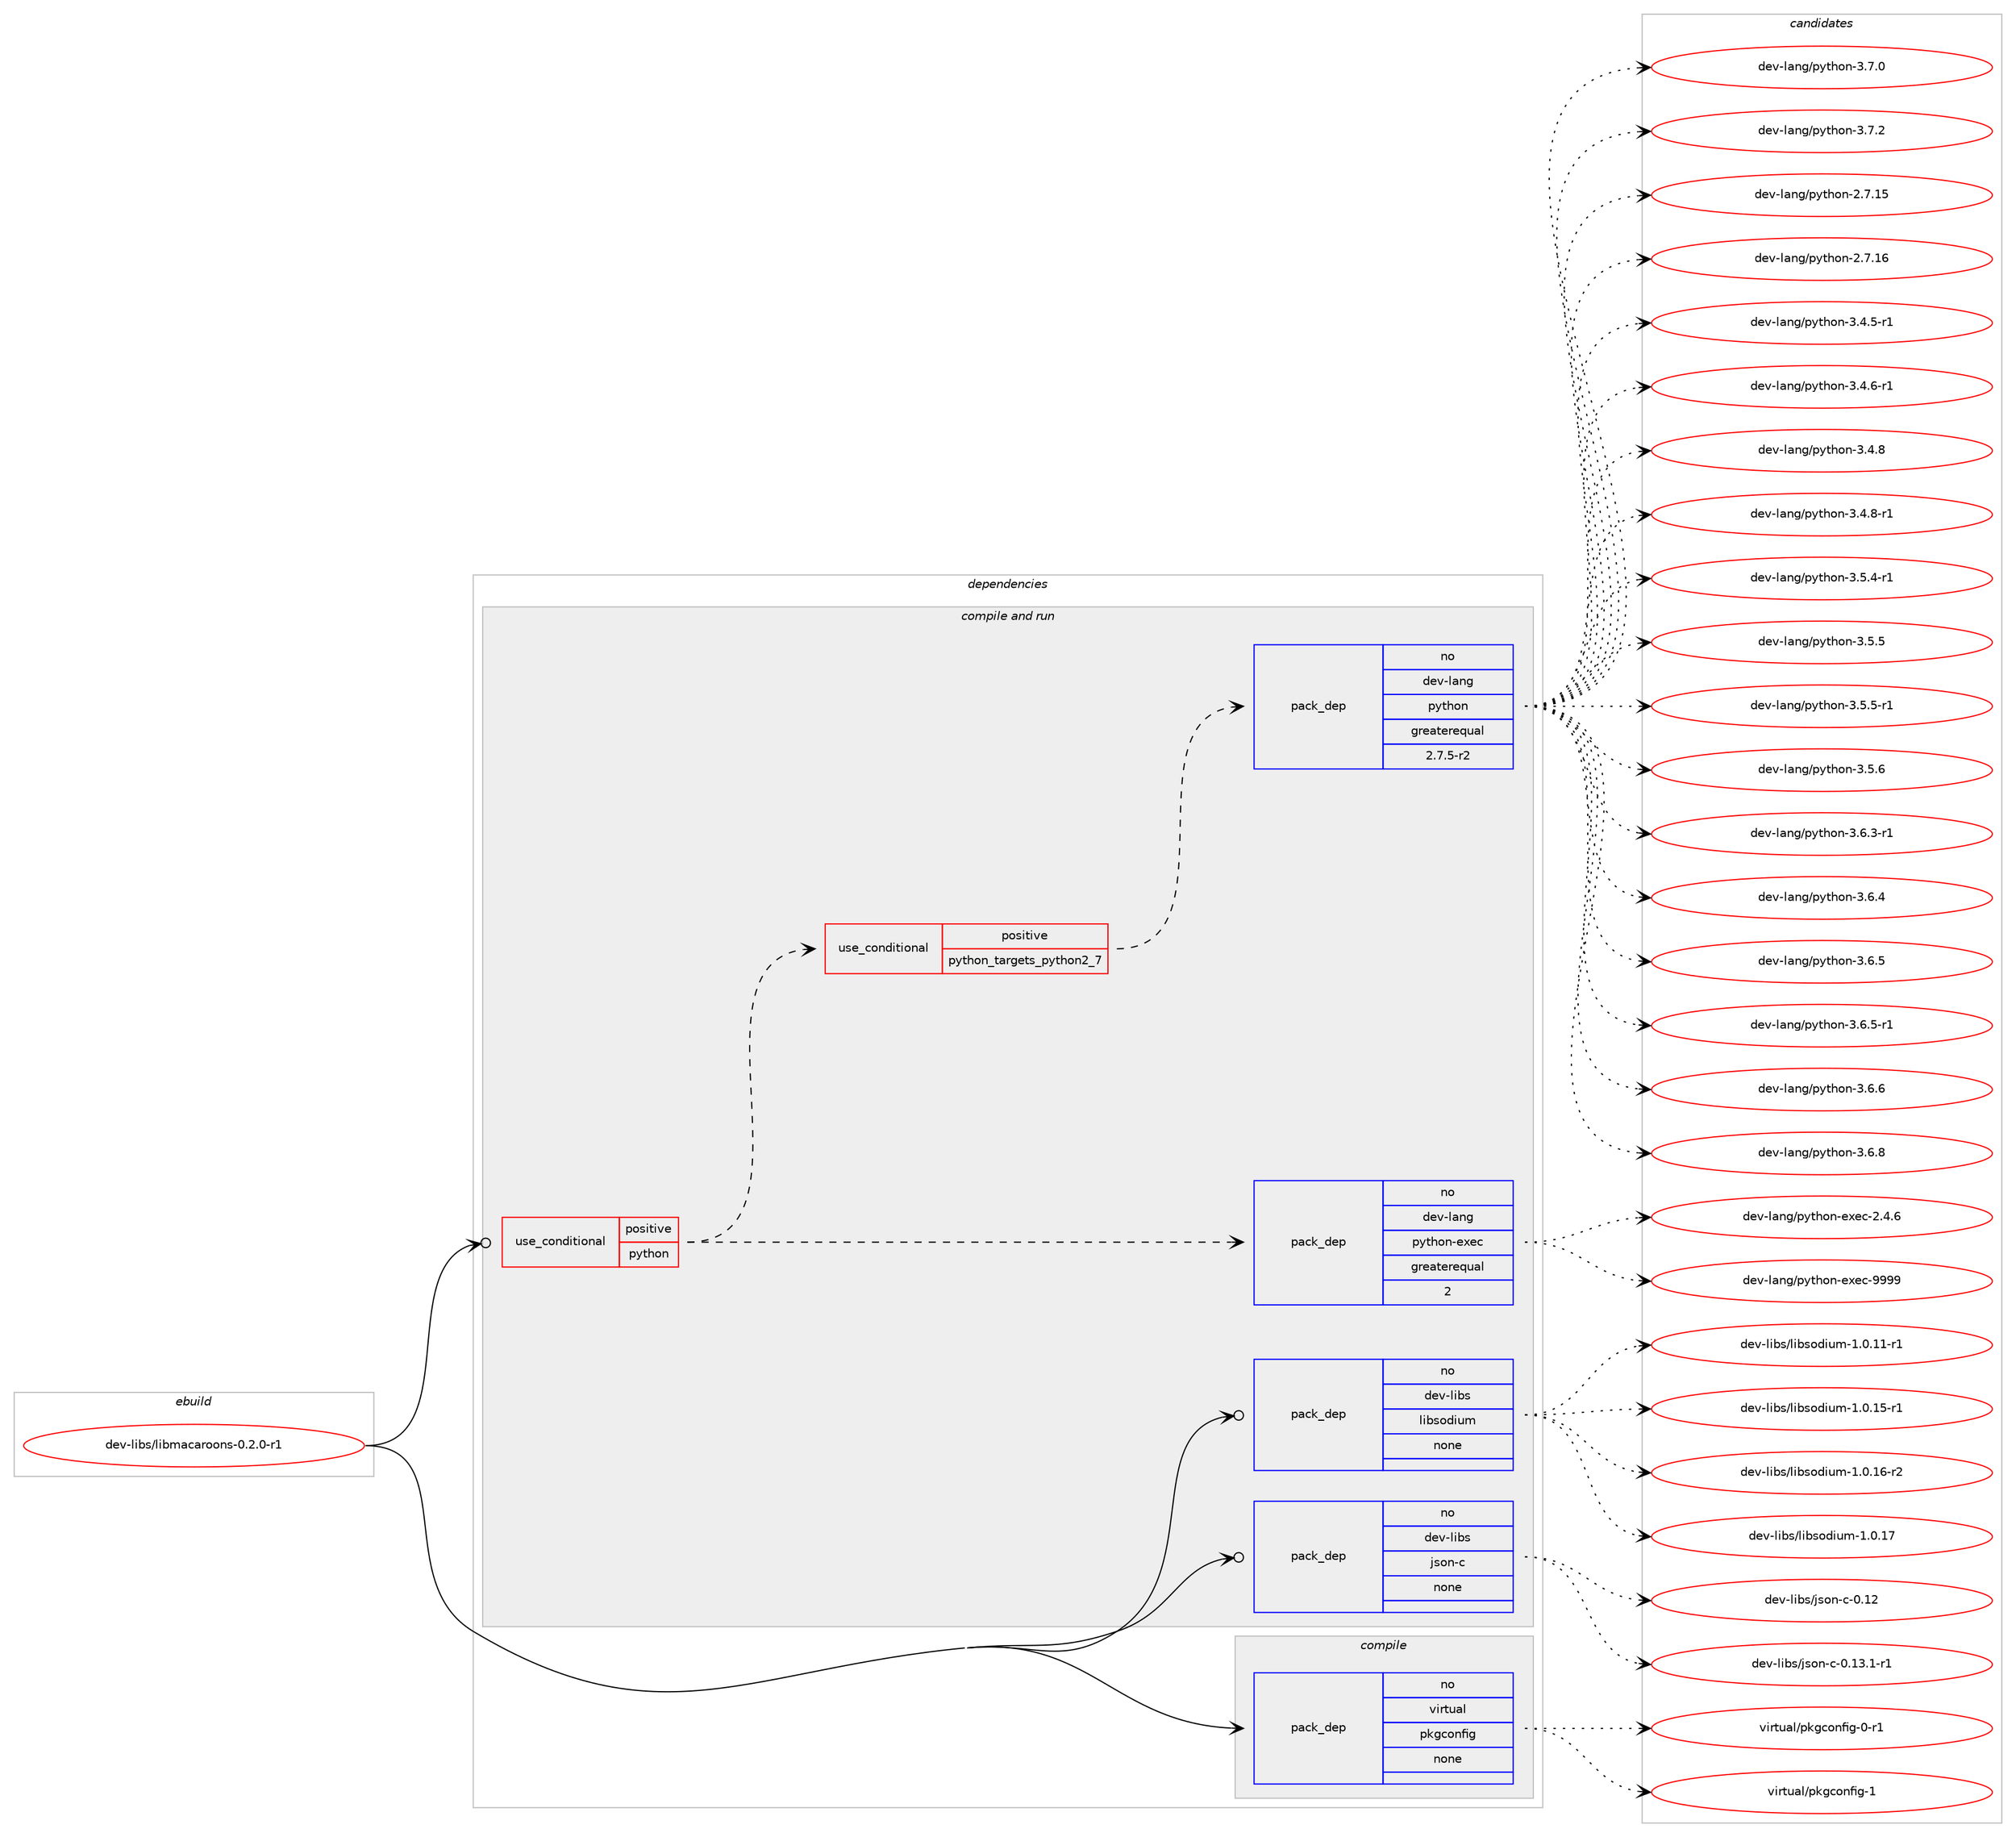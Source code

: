 digraph prolog {

# *************
# Graph options
# *************

newrank=true;
concentrate=true;
compound=true;
graph [rankdir=LR,fontname=Helvetica,fontsize=10,ranksep=1.5];#, ranksep=2.5, nodesep=0.2];
edge  [arrowhead=vee];
node  [fontname=Helvetica,fontsize=10];

# **********
# The ebuild
# **********

subgraph cluster_leftcol {
color=gray;
rank=same;
label=<<i>ebuild</i>>;
id [label="dev-libs/libmacaroons-0.2.0-r1", color=red, width=4, href="../dev-libs/libmacaroons-0.2.0-r1.svg"];
}

# ****************
# The dependencies
# ****************

subgraph cluster_midcol {
color=gray;
label=<<i>dependencies</i>>;
subgraph cluster_compile {
fillcolor="#eeeeee";
style=filled;
label=<<i>compile</i>>;
subgraph pack979721 {
dependency1368717 [label=<<TABLE BORDER="0" CELLBORDER="1" CELLSPACING="0" CELLPADDING="4" WIDTH="220"><TR><TD ROWSPAN="6" CELLPADDING="30">pack_dep</TD></TR><TR><TD WIDTH="110">no</TD></TR><TR><TD>virtual</TD></TR><TR><TD>pkgconfig</TD></TR><TR><TD>none</TD></TR><TR><TD></TD></TR></TABLE>>, shape=none, color=blue];
}
id:e -> dependency1368717:w [weight=20,style="solid",arrowhead="vee"];
}
subgraph cluster_compileandrun {
fillcolor="#eeeeee";
style=filled;
label=<<i>compile and run</i>>;
subgraph cond366145 {
dependency1368718 [label=<<TABLE BORDER="0" CELLBORDER="1" CELLSPACING="0" CELLPADDING="4"><TR><TD ROWSPAN="3" CELLPADDING="10">use_conditional</TD></TR><TR><TD>positive</TD></TR><TR><TD>python</TD></TR></TABLE>>, shape=none, color=red];
subgraph cond366146 {
dependency1368719 [label=<<TABLE BORDER="0" CELLBORDER="1" CELLSPACING="0" CELLPADDING="4"><TR><TD ROWSPAN="3" CELLPADDING="10">use_conditional</TD></TR><TR><TD>positive</TD></TR><TR><TD>python_targets_python2_7</TD></TR></TABLE>>, shape=none, color=red];
subgraph pack979722 {
dependency1368720 [label=<<TABLE BORDER="0" CELLBORDER="1" CELLSPACING="0" CELLPADDING="4" WIDTH="220"><TR><TD ROWSPAN="6" CELLPADDING="30">pack_dep</TD></TR><TR><TD WIDTH="110">no</TD></TR><TR><TD>dev-lang</TD></TR><TR><TD>python</TD></TR><TR><TD>greaterequal</TD></TR><TR><TD>2.7.5-r2</TD></TR></TABLE>>, shape=none, color=blue];
}
dependency1368719:e -> dependency1368720:w [weight=20,style="dashed",arrowhead="vee"];
}
dependency1368718:e -> dependency1368719:w [weight=20,style="dashed",arrowhead="vee"];
subgraph pack979723 {
dependency1368721 [label=<<TABLE BORDER="0" CELLBORDER="1" CELLSPACING="0" CELLPADDING="4" WIDTH="220"><TR><TD ROWSPAN="6" CELLPADDING="30">pack_dep</TD></TR><TR><TD WIDTH="110">no</TD></TR><TR><TD>dev-lang</TD></TR><TR><TD>python-exec</TD></TR><TR><TD>greaterequal</TD></TR><TR><TD>2</TD></TR></TABLE>>, shape=none, color=blue];
}
dependency1368718:e -> dependency1368721:w [weight=20,style="dashed",arrowhead="vee"];
}
id:e -> dependency1368718:w [weight=20,style="solid",arrowhead="odotvee"];
subgraph pack979724 {
dependency1368722 [label=<<TABLE BORDER="0" CELLBORDER="1" CELLSPACING="0" CELLPADDING="4" WIDTH="220"><TR><TD ROWSPAN="6" CELLPADDING="30">pack_dep</TD></TR><TR><TD WIDTH="110">no</TD></TR><TR><TD>dev-libs</TD></TR><TR><TD>json-c</TD></TR><TR><TD>none</TD></TR><TR><TD></TD></TR></TABLE>>, shape=none, color=blue];
}
id:e -> dependency1368722:w [weight=20,style="solid",arrowhead="odotvee"];
subgraph pack979725 {
dependency1368723 [label=<<TABLE BORDER="0" CELLBORDER="1" CELLSPACING="0" CELLPADDING="4" WIDTH="220"><TR><TD ROWSPAN="6" CELLPADDING="30">pack_dep</TD></TR><TR><TD WIDTH="110">no</TD></TR><TR><TD>dev-libs</TD></TR><TR><TD>libsodium</TD></TR><TR><TD>none</TD></TR><TR><TD></TD></TR></TABLE>>, shape=none, color=blue];
}
id:e -> dependency1368723:w [weight=20,style="solid",arrowhead="odotvee"];
}
subgraph cluster_run {
fillcolor="#eeeeee";
style=filled;
label=<<i>run</i>>;
}
}

# **************
# The candidates
# **************

subgraph cluster_choices {
rank=same;
color=gray;
label=<<i>candidates</i>>;

subgraph choice979721 {
color=black;
nodesep=1;
choice11810511411611797108471121071039911111010210510345484511449 [label="virtual/pkgconfig-0-r1", color=red, width=4,href="../virtual/pkgconfig-0-r1.svg"];
choice1181051141161179710847112107103991111101021051034549 [label="virtual/pkgconfig-1", color=red, width=4,href="../virtual/pkgconfig-1.svg"];
dependency1368717:e -> choice11810511411611797108471121071039911111010210510345484511449:w [style=dotted,weight="100"];
dependency1368717:e -> choice1181051141161179710847112107103991111101021051034549:w [style=dotted,weight="100"];
}
subgraph choice979722 {
color=black;
nodesep=1;
choice10010111845108971101034711212111610411111045504655464953 [label="dev-lang/python-2.7.15", color=red, width=4,href="../dev-lang/python-2.7.15.svg"];
choice10010111845108971101034711212111610411111045504655464954 [label="dev-lang/python-2.7.16", color=red, width=4,href="../dev-lang/python-2.7.16.svg"];
choice1001011184510897110103471121211161041111104551465246534511449 [label="dev-lang/python-3.4.5-r1", color=red, width=4,href="../dev-lang/python-3.4.5-r1.svg"];
choice1001011184510897110103471121211161041111104551465246544511449 [label="dev-lang/python-3.4.6-r1", color=red, width=4,href="../dev-lang/python-3.4.6-r1.svg"];
choice100101118451089711010347112121116104111110455146524656 [label="dev-lang/python-3.4.8", color=red, width=4,href="../dev-lang/python-3.4.8.svg"];
choice1001011184510897110103471121211161041111104551465246564511449 [label="dev-lang/python-3.4.8-r1", color=red, width=4,href="../dev-lang/python-3.4.8-r1.svg"];
choice1001011184510897110103471121211161041111104551465346524511449 [label="dev-lang/python-3.5.4-r1", color=red, width=4,href="../dev-lang/python-3.5.4-r1.svg"];
choice100101118451089711010347112121116104111110455146534653 [label="dev-lang/python-3.5.5", color=red, width=4,href="../dev-lang/python-3.5.5.svg"];
choice1001011184510897110103471121211161041111104551465346534511449 [label="dev-lang/python-3.5.5-r1", color=red, width=4,href="../dev-lang/python-3.5.5-r1.svg"];
choice100101118451089711010347112121116104111110455146534654 [label="dev-lang/python-3.5.6", color=red, width=4,href="../dev-lang/python-3.5.6.svg"];
choice1001011184510897110103471121211161041111104551465446514511449 [label="dev-lang/python-3.6.3-r1", color=red, width=4,href="../dev-lang/python-3.6.3-r1.svg"];
choice100101118451089711010347112121116104111110455146544652 [label="dev-lang/python-3.6.4", color=red, width=4,href="../dev-lang/python-3.6.4.svg"];
choice100101118451089711010347112121116104111110455146544653 [label="dev-lang/python-3.6.5", color=red, width=4,href="../dev-lang/python-3.6.5.svg"];
choice1001011184510897110103471121211161041111104551465446534511449 [label="dev-lang/python-3.6.5-r1", color=red, width=4,href="../dev-lang/python-3.6.5-r1.svg"];
choice100101118451089711010347112121116104111110455146544654 [label="dev-lang/python-3.6.6", color=red, width=4,href="../dev-lang/python-3.6.6.svg"];
choice100101118451089711010347112121116104111110455146544656 [label="dev-lang/python-3.6.8", color=red, width=4,href="../dev-lang/python-3.6.8.svg"];
choice100101118451089711010347112121116104111110455146554648 [label="dev-lang/python-3.7.0", color=red, width=4,href="../dev-lang/python-3.7.0.svg"];
choice100101118451089711010347112121116104111110455146554650 [label="dev-lang/python-3.7.2", color=red, width=4,href="../dev-lang/python-3.7.2.svg"];
dependency1368720:e -> choice10010111845108971101034711212111610411111045504655464953:w [style=dotted,weight="100"];
dependency1368720:e -> choice10010111845108971101034711212111610411111045504655464954:w [style=dotted,weight="100"];
dependency1368720:e -> choice1001011184510897110103471121211161041111104551465246534511449:w [style=dotted,weight="100"];
dependency1368720:e -> choice1001011184510897110103471121211161041111104551465246544511449:w [style=dotted,weight="100"];
dependency1368720:e -> choice100101118451089711010347112121116104111110455146524656:w [style=dotted,weight="100"];
dependency1368720:e -> choice1001011184510897110103471121211161041111104551465246564511449:w [style=dotted,weight="100"];
dependency1368720:e -> choice1001011184510897110103471121211161041111104551465346524511449:w [style=dotted,weight="100"];
dependency1368720:e -> choice100101118451089711010347112121116104111110455146534653:w [style=dotted,weight="100"];
dependency1368720:e -> choice1001011184510897110103471121211161041111104551465346534511449:w [style=dotted,weight="100"];
dependency1368720:e -> choice100101118451089711010347112121116104111110455146534654:w [style=dotted,weight="100"];
dependency1368720:e -> choice1001011184510897110103471121211161041111104551465446514511449:w [style=dotted,weight="100"];
dependency1368720:e -> choice100101118451089711010347112121116104111110455146544652:w [style=dotted,weight="100"];
dependency1368720:e -> choice100101118451089711010347112121116104111110455146544653:w [style=dotted,weight="100"];
dependency1368720:e -> choice1001011184510897110103471121211161041111104551465446534511449:w [style=dotted,weight="100"];
dependency1368720:e -> choice100101118451089711010347112121116104111110455146544654:w [style=dotted,weight="100"];
dependency1368720:e -> choice100101118451089711010347112121116104111110455146544656:w [style=dotted,weight="100"];
dependency1368720:e -> choice100101118451089711010347112121116104111110455146554648:w [style=dotted,weight="100"];
dependency1368720:e -> choice100101118451089711010347112121116104111110455146554650:w [style=dotted,weight="100"];
}
subgraph choice979723 {
color=black;
nodesep=1;
choice1001011184510897110103471121211161041111104510112010199455046524654 [label="dev-lang/python-exec-2.4.6", color=red, width=4,href="../dev-lang/python-exec-2.4.6.svg"];
choice10010111845108971101034711212111610411111045101120101994557575757 [label="dev-lang/python-exec-9999", color=red, width=4,href="../dev-lang/python-exec-9999.svg"];
dependency1368721:e -> choice1001011184510897110103471121211161041111104510112010199455046524654:w [style=dotted,weight="100"];
dependency1368721:e -> choice10010111845108971101034711212111610411111045101120101994557575757:w [style=dotted,weight="100"];
}
subgraph choice979724 {
color=black;
nodesep=1;
choice10010111845108105981154710611511111045994548464950 [label="dev-libs/json-c-0.12", color=red, width=4,href="../dev-libs/json-c-0.12.svg"];
choice1001011184510810598115471061151111104599454846495146494511449 [label="dev-libs/json-c-0.13.1-r1", color=red, width=4,href="../dev-libs/json-c-0.13.1-r1.svg"];
dependency1368722:e -> choice10010111845108105981154710611511111045994548464950:w [style=dotted,weight="100"];
dependency1368722:e -> choice1001011184510810598115471061151111104599454846495146494511449:w [style=dotted,weight="100"];
}
subgraph choice979725 {
color=black;
nodesep=1;
choice10010111845108105981154710810598115111100105117109454946484649494511449 [label="dev-libs/libsodium-1.0.11-r1", color=red, width=4,href="../dev-libs/libsodium-1.0.11-r1.svg"];
choice10010111845108105981154710810598115111100105117109454946484649534511449 [label="dev-libs/libsodium-1.0.15-r1", color=red, width=4,href="../dev-libs/libsodium-1.0.15-r1.svg"];
choice10010111845108105981154710810598115111100105117109454946484649544511450 [label="dev-libs/libsodium-1.0.16-r2", color=red, width=4,href="../dev-libs/libsodium-1.0.16-r2.svg"];
choice1001011184510810598115471081059811511110010511710945494648464955 [label="dev-libs/libsodium-1.0.17", color=red, width=4,href="../dev-libs/libsodium-1.0.17.svg"];
dependency1368723:e -> choice10010111845108105981154710810598115111100105117109454946484649494511449:w [style=dotted,weight="100"];
dependency1368723:e -> choice10010111845108105981154710810598115111100105117109454946484649534511449:w [style=dotted,weight="100"];
dependency1368723:e -> choice10010111845108105981154710810598115111100105117109454946484649544511450:w [style=dotted,weight="100"];
dependency1368723:e -> choice1001011184510810598115471081059811511110010511710945494648464955:w [style=dotted,weight="100"];
}
}

}
